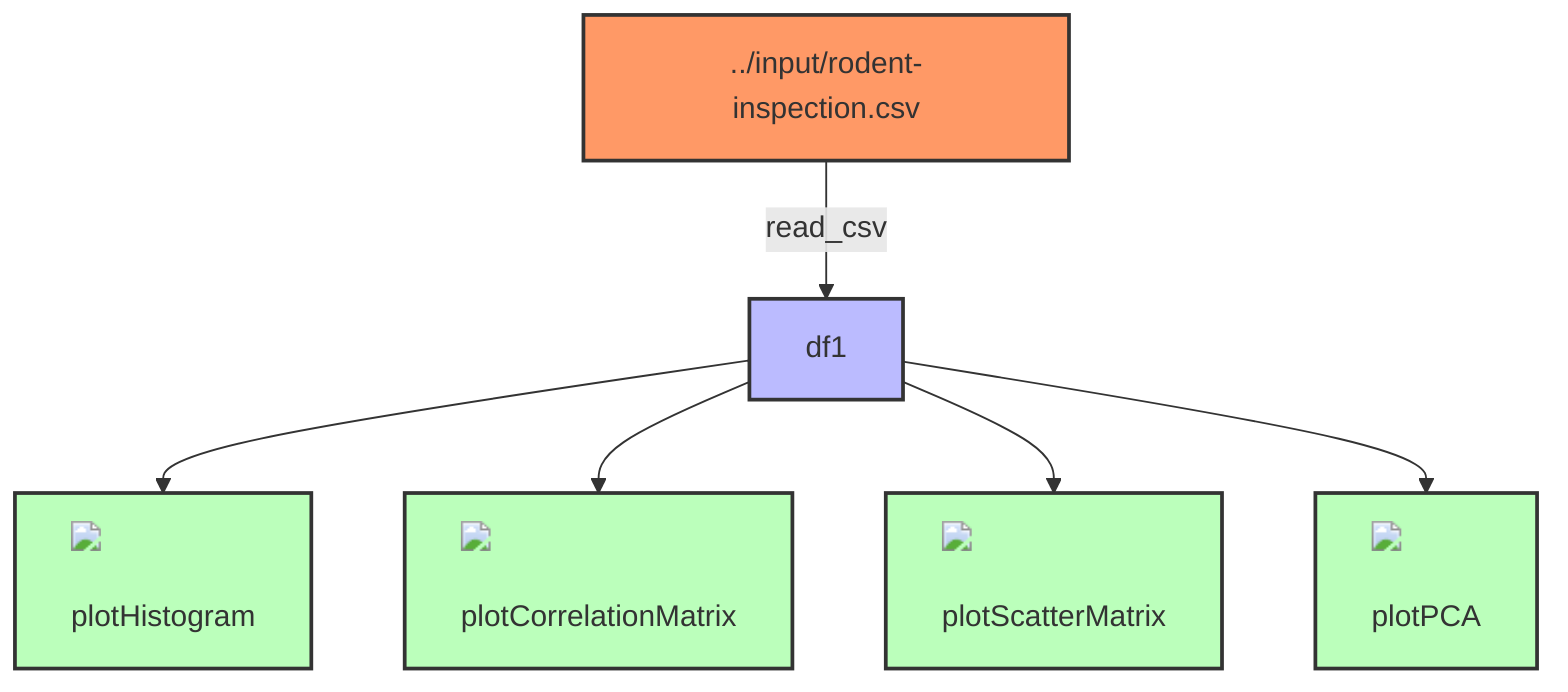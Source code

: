 %%{ 
  init: { 
    'theme': 'default' 
  }
}%%
flowchart TD
    %% Node for Data Source
    A["../input/rodent-inspection.csv"]:::data_source
    %% Comment: This node represents the CSV file that acts as the data source.

    %% Node for df1
    B[df1]:::data_variable
    %% Comment: This node represents the DataFrame created by reading the CSV file, containing the first 100 rows.

    %% Nodes for Data usage
    C["<img src='dummy_plots/hist_template.svg'/> <br/> plotHistogram"]:::data_usage
    %% Comment: This node represents plotting a histogram from df1.
    
    D["<img src='dummy_plots/scatter_plot_template.svg'/> <br/> plotCorrelationMatrix"]:::data_usage
    %% Comment: This node plots a correlation matrix from df1.

    E["<img src='dummy_plots/boxplot_template.svg'/> <br/> plotScatterMatrix"]:::data_usage
    %% Comment: This node stands for plotting a scatter matrix based on df1.

    F["<img src='dummy_plots/barplot_template.svg'/> <br/> plotPCA"]:::data_usage
    %% Comment: This node is for performing PCA plotting from df1.

    %% Define styles
    classDef data_source fill:#f96,stroke:#333,stroke-width:2px;
    classDef data_variable fill:#bbf,stroke:#333,stroke-width:2px;
    classDef data_usage fill:#bfb,stroke:#333,stroke-width:2px;

    %% Define flow connections
    A -->|read_csv| B
    B --> C
    B --> D
    B --> E
    B --> F